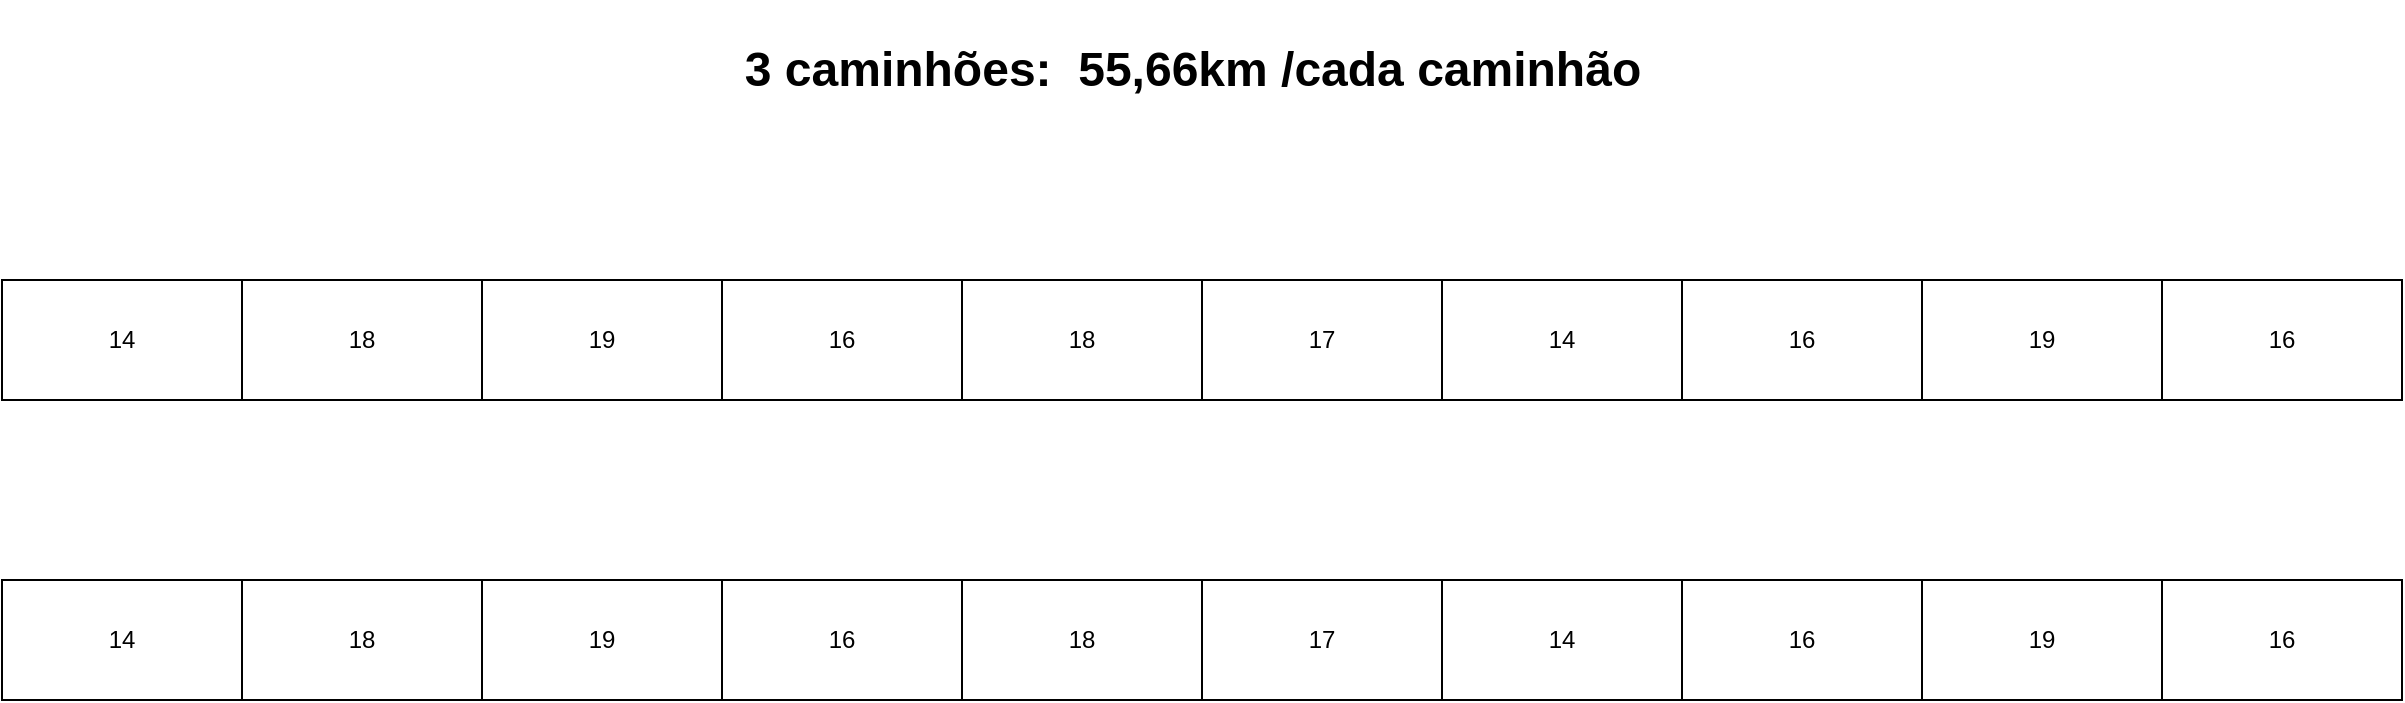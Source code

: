 <mxfile version="22.1.7" type="device">
  <diagram name="Página-1" id="IXDBYAPdhjkfK--uPPiK">
    <mxGraphModel dx="3163" dy="842" grid="1" gridSize="10" guides="1" tooltips="1" connect="1" arrows="1" fold="1" page="1" pageScale="1" pageWidth="827" pageHeight="1169" math="0" shadow="0">
      <root>
        <mxCell id="0" />
        <mxCell id="1" parent="0" />
        <mxCell id="GVAptTmudTJkdb0lKtN--14" value="19" style="rounded=0;whiteSpace=wrap;html=1;" vertex="1" parent="1">
          <mxGeometry x="-960" y="410" width="120" height="60" as="geometry" />
        </mxCell>
        <mxCell id="GVAptTmudTJkdb0lKtN--15" value="16" style="rounded=0;whiteSpace=wrap;html=1;" vertex="1" parent="1">
          <mxGeometry x="-840" y="410" width="120" height="60" as="geometry" />
        </mxCell>
        <mxCell id="GVAptTmudTJkdb0lKtN--16" value="18" style="rounded=0;whiteSpace=wrap;html=1;" vertex="1" parent="1">
          <mxGeometry x="-720" y="410" width="120" height="60" as="geometry" />
        </mxCell>
        <mxCell id="GVAptTmudTJkdb0lKtN--18" value="16" style="rounded=0;whiteSpace=wrap;html=1;" vertex="1" parent="1">
          <mxGeometry x="-120" y="410" width="120" height="60" as="geometry" />
        </mxCell>
        <mxCell id="GVAptTmudTJkdb0lKtN--19" value="19" style="rounded=0;whiteSpace=wrap;html=1;" vertex="1" parent="1">
          <mxGeometry x="-240" y="410" width="120" height="60" as="geometry" />
        </mxCell>
        <mxCell id="GVAptTmudTJkdb0lKtN--20" value="16" style="rounded=0;whiteSpace=wrap;html=1;" vertex="1" parent="1">
          <mxGeometry x="-360" y="410" width="120" height="60" as="geometry" />
        </mxCell>
        <mxCell id="GVAptTmudTJkdb0lKtN--21" value="14" style="rounded=0;whiteSpace=wrap;html=1;" vertex="1" parent="1">
          <mxGeometry x="-480" y="410" width="120" height="60" as="geometry" />
        </mxCell>
        <mxCell id="GVAptTmudTJkdb0lKtN--22" value="17" style="rounded=0;whiteSpace=wrap;html=1;" vertex="1" parent="1">
          <mxGeometry x="-600" y="410" width="120" height="60" as="geometry" />
        </mxCell>
        <mxCell id="GVAptTmudTJkdb0lKtN--23" value="14" style="rounded=0;whiteSpace=wrap;html=1;" vertex="1" parent="1">
          <mxGeometry x="-1200" y="410" width="120" height="60" as="geometry" />
        </mxCell>
        <mxCell id="GVAptTmudTJkdb0lKtN--24" value="18" style="rounded=0;whiteSpace=wrap;html=1;" vertex="1" parent="1">
          <mxGeometry x="-1080" y="410" width="120" height="60" as="geometry" />
        </mxCell>
        <mxCell id="GVAptTmudTJkdb0lKtN--25" value="19" style="rounded=0;whiteSpace=wrap;html=1;" vertex="1" parent="1">
          <mxGeometry x="-960" y="560" width="120" height="60" as="geometry" />
        </mxCell>
        <mxCell id="GVAptTmudTJkdb0lKtN--26" value="16" style="rounded=0;whiteSpace=wrap;html=1;" vertex="1" parent="1">
          <mxGeometry x="-840" y="560" width="120" height="60" as="geometry" />
        </mxCell>
        <mxCell id="GVAptTmudTJkdb0lKtN--27" value="18" style="rounded=0;whiteSpace=wrap;html=1;" vertex="1" parent="1">
          <mxGeometry x="-720" y="560" width="120" height="60" as="geometry" />
        </mxCell>
        <mxCell id="GVAptTmudTJkdb0lKtN--28" value="16" style="rounded=0;whiteSpace=wrap;html=1;" vertex="1" parent="1">
          <mxGeometry x="-120" y="560" width="120" height="60" as="geometry" />
        </mxCell>
        <mxCell id="GVAptTmudTJkdb0lKtN--29" value="19" style="rounded=0;whiteSpace=wrap;html=1;" vertex="1" parent="1">
          <mxGeometry x="-240" y="560" width="120" height="60" as="geometry" />
        </mxCell>
        <mxCell id="GVAptTmudTJkdb0lKtN--30" value="16" style="rounded=0;whiteSpace=wrap;html=1;" vertex="1" parent="1">
          <mxGeometry x="-360" y="560" width="120" height="60" as="geometry" />
        </mxCell>
        <mxCell id="GVAptTmudTJkdb0lKtN--31" value="14" style="rounded=0;whiteSpace=wrap;html=1;" vertex="1" parent="1">
          <mxGeometry x="-480" y="560" width="120" height="60" as="geometry" />
        </mxCell>
        <mxCell id="GVAptTmudTJkdb0lKtN--32" value="17" style="rounded=0;whiteSpace=wrap;html=1;" vertex="1" parent="1">
          <mxGeometry x="-600" y="560" width="120" height="60" as="geometry" />
        </mxCell>
        <mxCell id="GVAptTmudTJkdb0lKtN--33" value="14" style="rounded=0;whiteSpace=wrap;html=1;" vertex="1" parent="1">
          <mxGeometry x="-1200" y="560" width="120" height="60" as="geometry" />
        </mxCell>
        <mxCell id="GVAptTmudTJkdb0lKtN--34" value="18" style="rounded=0;whiteSpace=wrap;html=1;" vertex="1" parent="1">
          <mxGeometry x="-1080" y="560" width="120" height="60" as="geometry" />
        </mxCell>
        <mxCell id="GVAptTmudTJkdb0lKtN--35" value="&lt;h1&gt;3 caminhões:&amp;nbsp; 55,66km /cada caminhão&lt;/h1&gt;" style="text;html=1;align=center;verticalAlign=middle;resizable=0;points=[];autosize=1;strokeColor=none;fillColor=none;" vertex="1" parent="1">
          <mxGeometry x="-840" y="270" width="470" height="70" as="geometry" />
        </mxCell>
      </root>
    </mxGraphModel>
  </diagram>
</mxfile>
